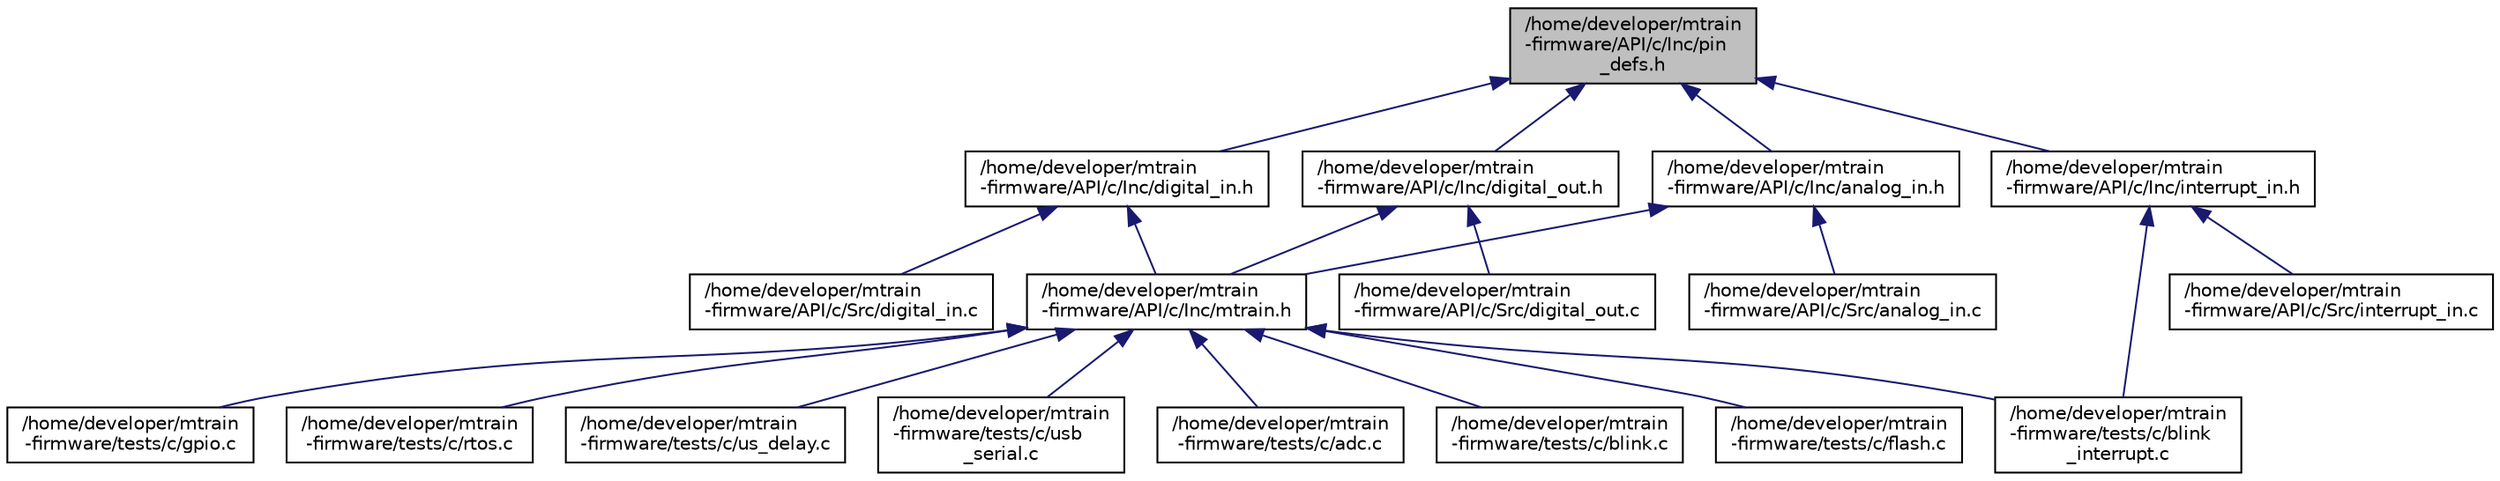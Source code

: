 digraph "/home/developer/mtrain-firmware/API/c/Inc/pin_defs.h"
{
  edge [fontname="Helvetica",fontsize="10",labelfontname="Helvetica",labelfontsize="10"];
  node [fontname="Helvetica",fontsize="10",shape=record];
  Node68 [label="/home/developer/mtrain\l-firmware/API/c/Inc/pin\l_defs.h",height=0.2,width=0.4,color="black", fillcolor="grey75", style="filled", fontcolor="black"];
  Node68 -> Node69 [dir="back",color="midnightblue",fontsize="10",style="solid",fontname="Helvetica"];
  Node69 [label="/home/developer/mtrain\l-firmware/API/c/Inc/analog_in.h",height=0.2,width=0.4,color="black", fillcolor="white", style="filled",URL="$analog__in_8h.html"];
  Node69 -> Node70 [dir="back",color="midnightblue",fontsize="10",style="solid",fontname="Helvetica"];
  Node70 [label="/home/developer/mtrain\l-firmware/API/c/Inc/mtrain.h",height=0.2,width=0.4,color="black", fillcolor="white", style="filled",URL="$mtrain_8h.html"];
  Node70 -> Node71 [dir="back",color="midnightblue",fontsize="10",style="solid",fontname="Helvetica"];
  Node71 [label="/home/developer/mtrain\l-firmware/tests/c/adc.c",height=0.2,width=0.4,color="black", fillcolor="white", style="filled",URL="$adc_8c.html"];
  Node70 -> Node72 [dir="back",color="midnightblue",fontsize="10",style="solid",fontname="Helvetica"];
  Node72 [label="/home/developer/mtrain\l-firmware/tests/c/blink.c",height=0.2,width=0.4,color="black", fillcolor="white", style="filled",URL="$blink_8c.html"];
  Node70 -> Node73 [dir="back",color="midnightblue",fontsize="10",style="solid",fontname="Helvetica"];
  Node73 [label="/home/developer/mtrain\l-firmware/tests/c/blink\l_interrupt.c",height=0.2,width=0.4,color="black", fillcolor="white", style="filled",URL="$blink__interrupt_8c.html"];
  Node70 -> Node74 [dir="back",color="midnightblue",fontsize="10",style="solid",fontname="Helvetica"];
  Node74 [label="/home/developer/mtrain\l-firmware/tests/c/flash.c",height=0.2,width=0.4,color="black", fillcolor="white", style="filled",URL="$flash_8c.html"];
  Node70 -> Node75 [dir="back",color="midnightblue",fontsize="10",style="solid",fontname="Helvetica"];
  Node75 [label="/home/developer/mtrain\l-firmware/tests/c/gpio.c",height=0.2,width=0.4,color="black", fillcolor="white", style="filled",URL="$gpio_8c.html"];
  Node70 -> Node76 [dir="back",color="midnightblue",fontsize="10",style="solid",fontname="Helvetica"];
  Node76 [label="/home/developer/mtrain\l-firmware/tests/c/rtos.c",height=0.2,width=0.4,color="black", fillcolor="white", style="filled",URL="$rtos_8c.html"];
  Node70 -> Node77 [dir="back",color="midnightblue",fontsize="10",style="solid",fontname="Helvetica"];
  Node77 [label="/home/developer/mtrain\l-firmware/tests/c/us_delay.c",height=0.2,width=0.4,color="black", fillcolor="white", style="filled",URL="$us__delay_8c.html"];
  Node70 -> Node78 [dir="back",color="midnightblue",fontsize="10",style="solid",fontname="Helvetica"];
  Node78 [label="/home/developer/mtrain\l-firmware/tests/c/usb\l_serial.c",height=0.2,width=0.4,color="black", fillcolor="white", style="filled",URL="$usb__serial_8c.html"];
  Node69 -> Node79 [dir="back",color="midnightblue",fontsize="10",style="solid",fontname="Helvetica"];
  Node79 [label="/home/developer/mtrain\l-firmware/API/c/Src/analog_in.c",height=0.2,width=0.4,color="black", fillcolor="white", style="filled",URL="$analog__in_8c.html"];
  Node68 -> Node80 [dir="back",color="midnightblue",fontsize="10",style="solid",fontname="Helvetica"];
  Node80 [label="/home/developer/mtrain\l-firmware/API/c/Inc/digital_in.h",height=0.2,width=0.4,color="black", fillcolor="white", style="filled",URL="$digital__in_8h.html"];
  Node80 -> Node70 [dir="back",color="midnightblue",fontsize="10",style="solid",fontname="Helvetica"];
  Node80 -> Node81 [dir="back",color="midnightblue",fontsize="10",style="solid",fontname="Helvetica"];
  Node81 [label="/home/developer/mtrain\l-firmware/API/c/Src/digital_in.c",height=0.2,width=0.4,color="black", fillcolor="white", style="filled",URL="$digital__in_8c.html"];
  Node68 -> Node82 [dir="back",color="midnightblue",fontsize="10",style="solid",fontname="Helvetica"];
  Node82 [label="/home/developer/mtrain\l-firmware/API/c/Inc/digital_out.h",height=0.2,width=0.4,color="black", fillcolor="white", style="filled",URL="$digital__out_8h.html"];
  Node82 -> Node70 [dir="back",color="midnightblue",fontsize="10",style="solid",fontname="Helvetica"];
  Node82 -> Node83 [dir="back",color="midnightblue",fontsize="10",style="solid",fontname="Helvetica"];
  Node83 [label="/home/developer/mtrain\l-firmware/API/c/Src/digital_out.c",height=0.2,width=0.4,color="black", fillcolor="white", style="filled",URL="$digital__out_8c.html"];
  Node68 -> Node84 [dir="back",color="midnightblue",fontsize="10",style="solid",fontname="Helvetica"];
  Node84 [label="/home/developer/mtrain\l-firmware/API/c/Inc/interrupt_in.h",height=0.2,width=0.4,color="black", fillcolor="white", style="filled",URL="$interrupt__in_8h.html"];
  Node84 -> Node85 [dir="back",color="midnightblue",fontsize="10",style="solid",fontname="Helvetica"];
  Node85 [label="/home/developer/mtrain\l-firmware/API/c/Src/interrupt_in.c",height=0.2,width=0.4,color="black", fillcolor="white", style="filled",URL="$interrupt__in_8c.html"];
  Node84 -> Node73 [dir="back",color="midnightblue",fontsize="10",style="solid",fontname="Helvetica"];
}
